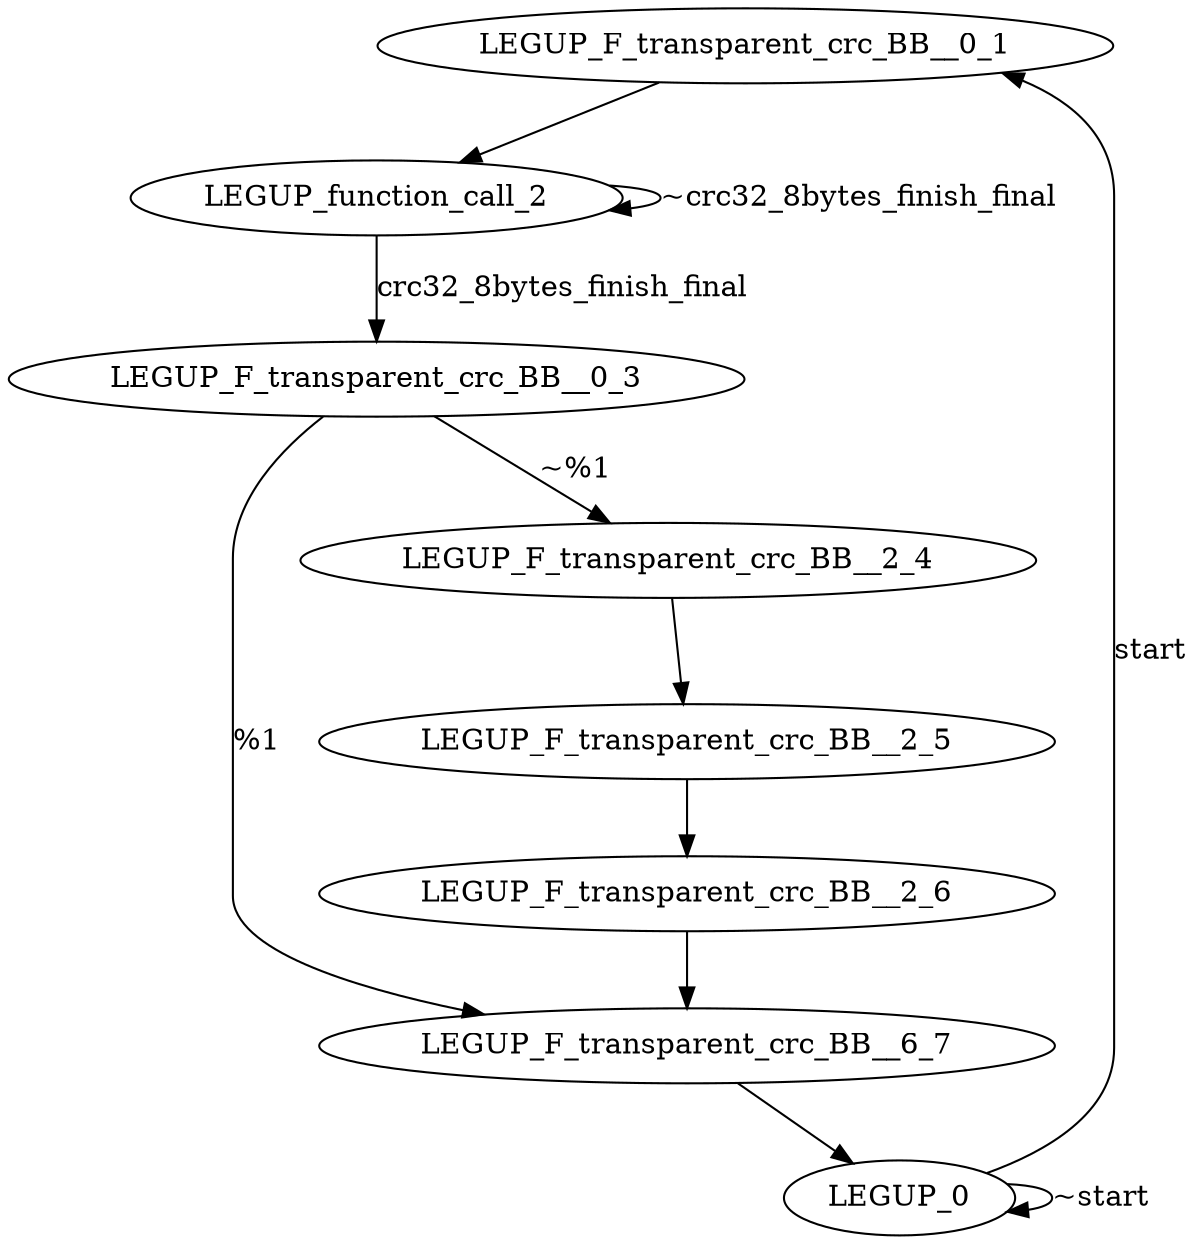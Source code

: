 digraph {
Node0x2be50e0[label="LEGUP_F_transparent_crc_BB__0_1"];
Node0x2bb2a20[label="LEGUP_0"];
Node0x2bb2a20 -> Node0x2be50e0[label="start"];
Node0x2bb2a20 -> Node0x2bb2a20[label="~start"];
Node0x305f920[label="LEGUP_function_call_2"];
Node0x2be50e0 -> Node0x305f920;
Node0x2baec90[label="LEGUP_F_transparent_crc_BB__0_3"];
Node0x305f920 -> Node0x2baec90[label="crc32_8bytes_finish_final"];
Node0x305f920 -> Node0x305f920[label="~crc32_8bytes_finish_final"];
Node0x2be4f40[label="LEGUP_F_transparent_crc_BB__6_7"];
Node0x2baec90 -> Node0x2be4f40[label="%1"];
Node0x2bb2cb0[label="LEGUP_F_transparent_crc_BB__2_4"];
Node0x2baec90 -> Node0x2bb2cb0[label="~%1"];
Node0x2bb2af0[label="LEGUP_F_transparent_crc_BB__2_5"];
Node0x2bb2cb0 -> Node0x2bb2af0;
Node0x2bb2e10[label="LEGUP_F_transparent_crc_BB__2_6"];
Node0x2bb2af0 -> Node0x2bb2e10;
Node0x2bb2e10 -> Node0x2be4f40;
Node0x2be4f40 -> Node0x2bb2a20;
}
